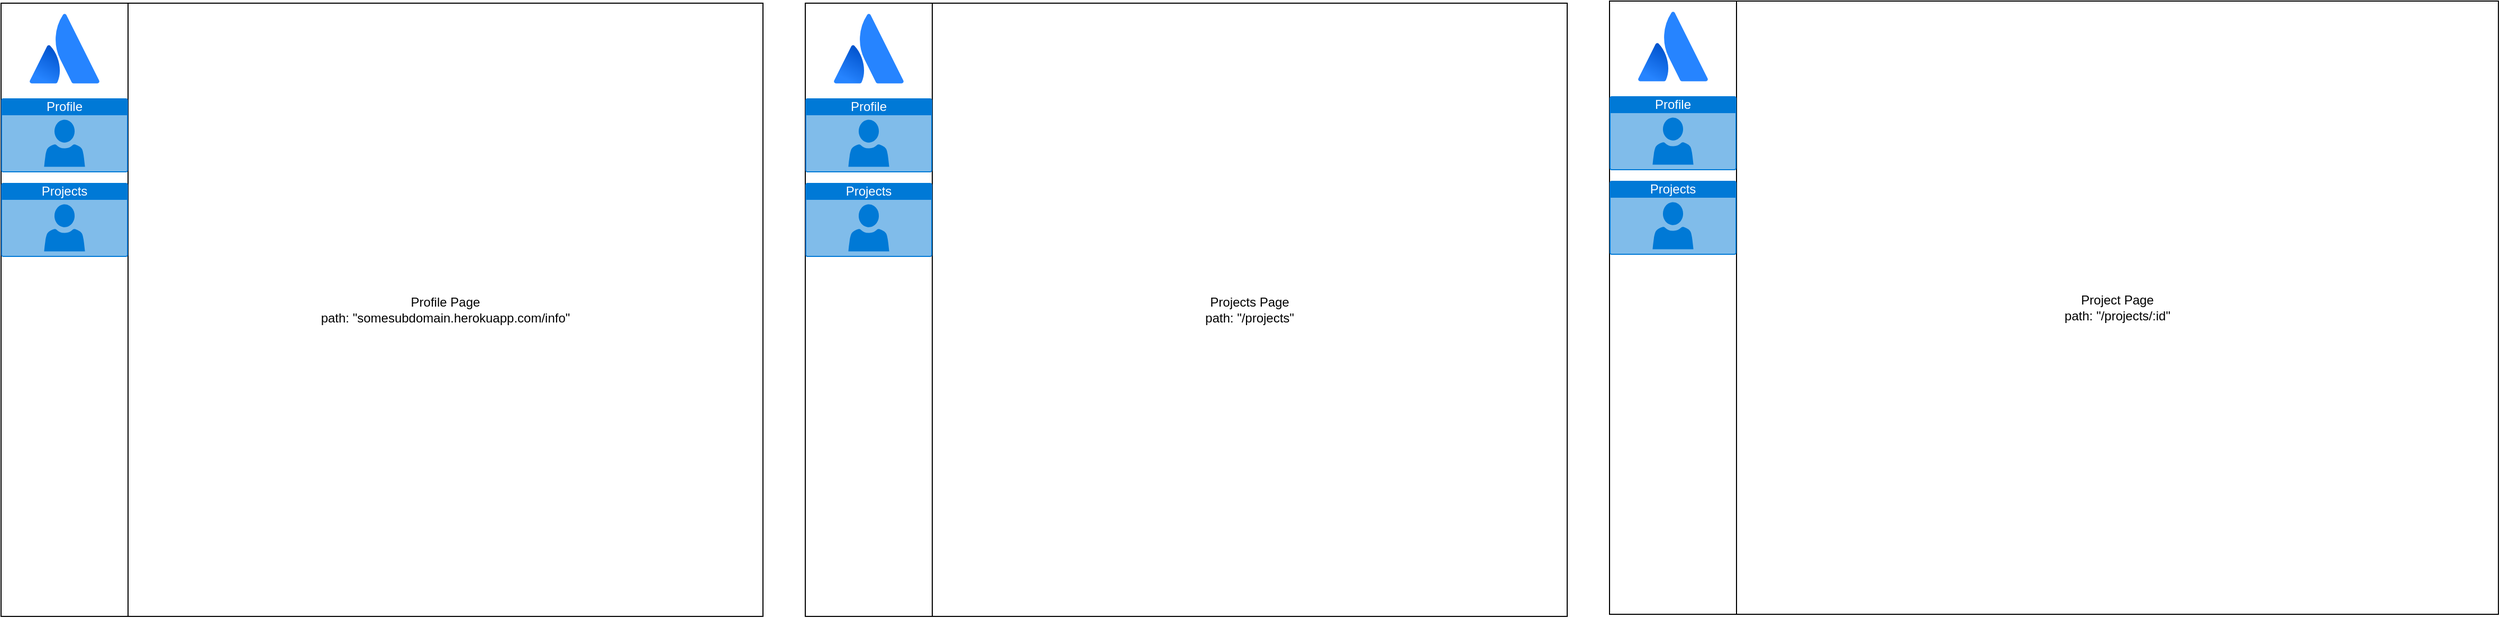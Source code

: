 <mxfile version="24.8.3">
  <diagram id="Ht1M8jgEwFfnCIfOTk4-" name="Page-1">
    <mxGraphModel dx="2734" dy="1681" grid="1" gridSize="10" guides="1" tooltips="1" connect="1" arrows="1" fold="1" page="1" pageScale="1" pageWidth="1169" pageHeight="827" math="0" shadow="0">
      <root>
        <mxCell id="0" />
        <mxCell id="1" parent="0" />
        <mxCell id="6L5rg74JNegmzjzEnjp9-17" value="Project Page&lt;div&gt;path: &quot;/projects/:id&quot;&lt;/div&gt;" style="rounded=0;whiteSpace=wrap;html=1;" vertex="1" parent="1">
          <mxGeometry x="1680" y="120" width="720" height="580" as="geometry" />
        </mxCell>
        <mxCell id="6L5rg74JNegmzjzEnjp9-18" value="" style="group" vertex="1" connectable="0" parent="1">
          <mxGeometry x="1560" y="120" width="120" height="580" as="geometry" />
        </mxCell>
        <mxCell id="6L5rg74JNegmzjzEnjp9-19" value="" style="rounded=0;whiteSpace=wrap;html=1;" vertex="1" parent="6L5rg74JNegmzjzEnjp9-18">
          <mxGeometry width="120" height="580" as="geometry" />
        </mxCell>
        <mxCell id="6L5rg74JNegmzjzEnjp9-20" value="" style="image;html=1;image=img/lib/atlassian/Atlassian_Logo.svg;movable=0;resizable=0;rotatable=0;deletable=0;editable=0;locked=1;connectable=0;" vertex="1" parent="6L5rg74JNegmzjzEnjp9-18">
          <mxGeometry x="27" y="10" width="66" height="66" as="geometry" />
        </mxCell>
        <mxCell id="6L5rg74JNegmzjzEnjp9-21" value="Profile" style="html=1;whiteSpace=wrap;strokeColor=none;fillColor=#0079D6;labelPosition=center;verticalLabelPosition=middle;verticalAlign=top;align=center;fontSize=12;outlineConnect=0;spacingTop=-6;fontColor=#FFFFFF;sketch=0;shape=mxgraph.sitemap.profile;movable=0;resizable=0;rotatable=0;deletable=0;editable=0;locked=1;connectable=0;" vertex="1" parent="6L5rg74JNegmzjzEnjp9-18">
          <mxGeometry y="90" width="120" height="70" as="geometry" />
        </mxCell>
        <mxCell id="6L5rg74JNegmzjzEnjp9-22" value="Projects" style="html=1;whiteSpace=wrap;strokeColor=none;fillColor=#0079D6;labelPosition=center;verticalLabelPosition=middle;verticalAlign=top;align=center;fontSize=12;outlineConnect=0;spacingTop=-6;fontColor=#FFFFFF;sketch=0;shape=mxgraph.sitemap.profile;movable=0;resizable=0;rotatable=0;deletable=0;editable=0;locked=1;connectable=0;" vertex="1" parent="6L5rg74JNegmzjzEnjp9-18">
          <mxGeometry y="170" width="120" height="70" as="geometry" />
        </mxCell>
        <mxCell id="6L5rg74JNegmzjzEnjp9-1" value="Profile Page&lt;br&gt;path: &quot;somesubdomain.herokuapp.com/info&quot;" style="rounded=0;whiteSpace=wrap;html=1;" vertex="1" parent="1">
          <mxGeometry x="160" y="122" width="600" height="580" as="geometry" />
        </mxCell>
        <mxCell id="6L5rg74JNegmzjzEnjp9-7" value="" style="group" vertex="1" connectable="0" parent="1">
          <mxGeometry x="40" y="122" width="120" height="580" as="geometry" />
        </mxCell>
        <mxCell id="6L5rg74JNegmzjzEnjp9-3" value="" style="rounded=0;whiteSpace=wrap;html=1;" vertex="1" parent="6L5rg74JNegmzjzEnjp9-7">
          <mxGeometry width="120" height="580" as="geometry" />
        </mxCell>
        <mxCell id="6L5rg74JNegmzjzEnjp9-4" value="" style="image;html=1;image=img/lib/atlassian/Atlassian_Logo.svg;movable=0;resizable=0;rotatable=0;deletable=0;editable=0;locked=1;connectable=0;" vertex="1" parent="6L5rg74JNegmzjzEnjp9-7">
          <mxGeometry x="27" y="10" width="66" height="66" as="geometry" />
        </mxCell>
        <mxCell id="6L5rg74JNegmzjzEnjp9-5" value="Profile" style="html=1;whiteSpace=wrap;strokeColor=none;fillColor=#0079D6;labelPosition=center;verticalLabelPosition=middle;verticalAlign=top;align=center;fontSize=12;outlineConnect=0;spacingTop=-6;fontColor=#FFFFFF;sketch=0;shape=mxgraph.sitemap.profile;movable=0;resizable=0;rotatable=0;deletable=0;editable=0;locked=1;connectable=0;" vertex="1" parent="6L5rg74JNegmzjzEnjp9-7">
          <mxGeometry y="90" width="120" height="70" as="geometry" />
        </mxCell>
        <mxCell id="6L5rg74JNegmzjzEnjp9-6" value="Projects" style="html=1;whiteSpace=wrap;strokeColor=none;fillColor=#0079D6;labelPosition=center;verticalLabelPosition=middle;verticalAlign=top;align=center;fontSize=12;outlineConnect=0;spacingTop=-6;fontColor=#FFFFFF;sketch=0;shape=mxgraph.sitemap.profile;movable=0;resizable=0;rotatable=0;deletable=0;editable=0;locked=1;connectable=0;" vertex="1" parent="6L5rg74JNegmzjzEnjp9-7">
          <mxGeometry y="170" width="120" height="70" as="geometry" />
        </mxCell>
        <mxCell id="6L5rg74JNegmzjzEnjp9-10" value="Projects Page&lt;div&gt;path: &quot;/projects&quot;&lt;/div&gt;" style="rounded=0;whiteSpace=wrap;html=1;" vertex="1" parent="1">
          <mxGeometry x="920" y="122" width="600" height="580" as="geometry" />
        </mxCell>
        <mxCell id="6L5rg74JNegmzjzEnjp9-11" value="" style="group" vertex="1" connectable="0" parent="1">
          <mxGeometry x="800" y="122" width="120" height="580" as="geometry" />
        </mxCell>
        <mxCell id="6L5rg74JNegmzjzEnjp9-12" value="" style="rounded=0;whiteSpace=wrap;html=1;" vertex="1" parent="6L5rg74JNegmzjzEnjp9-11">
          <mxGeometry width="120" height="580" as="geometry" />
        </mxCell>
        <mxCell id="6L5rg74JNegmzjzEnjp9-13" value="" style="image;html=1;image=img/lib/atlassian/Atlassian_Logo.svg;movable=0;resizable=0;rotatable=0;deletable=0;editable=0;locked=1;connectable=0;" vertex="1" parent="6L5rg74JNegmzjzEnjp9-11">
          <mxGeometry x="27" y="10" width="66" height="66" as="geometry" />
        </mxCell>
        <mxCell id="6L5rg74JNegmzjzEnjp9-14" value="Profile" style="html=1;whiteSpace=wrap;strokeColor=none;fillColor=#0079D6;labelPosition=center;verticalLabelPosition=middle;verticalAlign=top;align=center;fontSize=12;outlineConnect=0;spacingTop=-6;fontColor=#FFFFFF;sketch=0;shape=mxgraph.sitemap.profile;movable=0;resizable=0;rotatable=0;deletable=0;editable=0;locked=1;connectable=0;" vertex="1" parent="6L5rg74JNegmzjzEnjp9-11">
          <mxGeometry y="90" width="120" height="70" as="geometry" />
        </mxCell>
        <mxCell id="6L5rg74JNegmzjzEnjp9-15" value="Projects" style="html=1;whiteSpace=wrap;strokeColor=none;fillColor=#0079D6;labelPosition=center;verticalLabelPosition=middle;verticalAlign=top;align=center;fontSize=12;outlineConnect=0;spacingTop=-6;fontColor=#FFFFFF;sketch=0;shape=mxgraph.sitemap.profile;movable=0;resizable=0;rotatable=0;deletable=0;editable=0;locked=1;connectable=0;" vertex="1" parent="6L5rg74JNegmzjzEnjp9-11">
          <mxGeometry y="170" width="120" height="70" as="geometry" />
        </mxCell>
      </root>
    </mxGraphModel>
  </diagram>
</mxfile>
